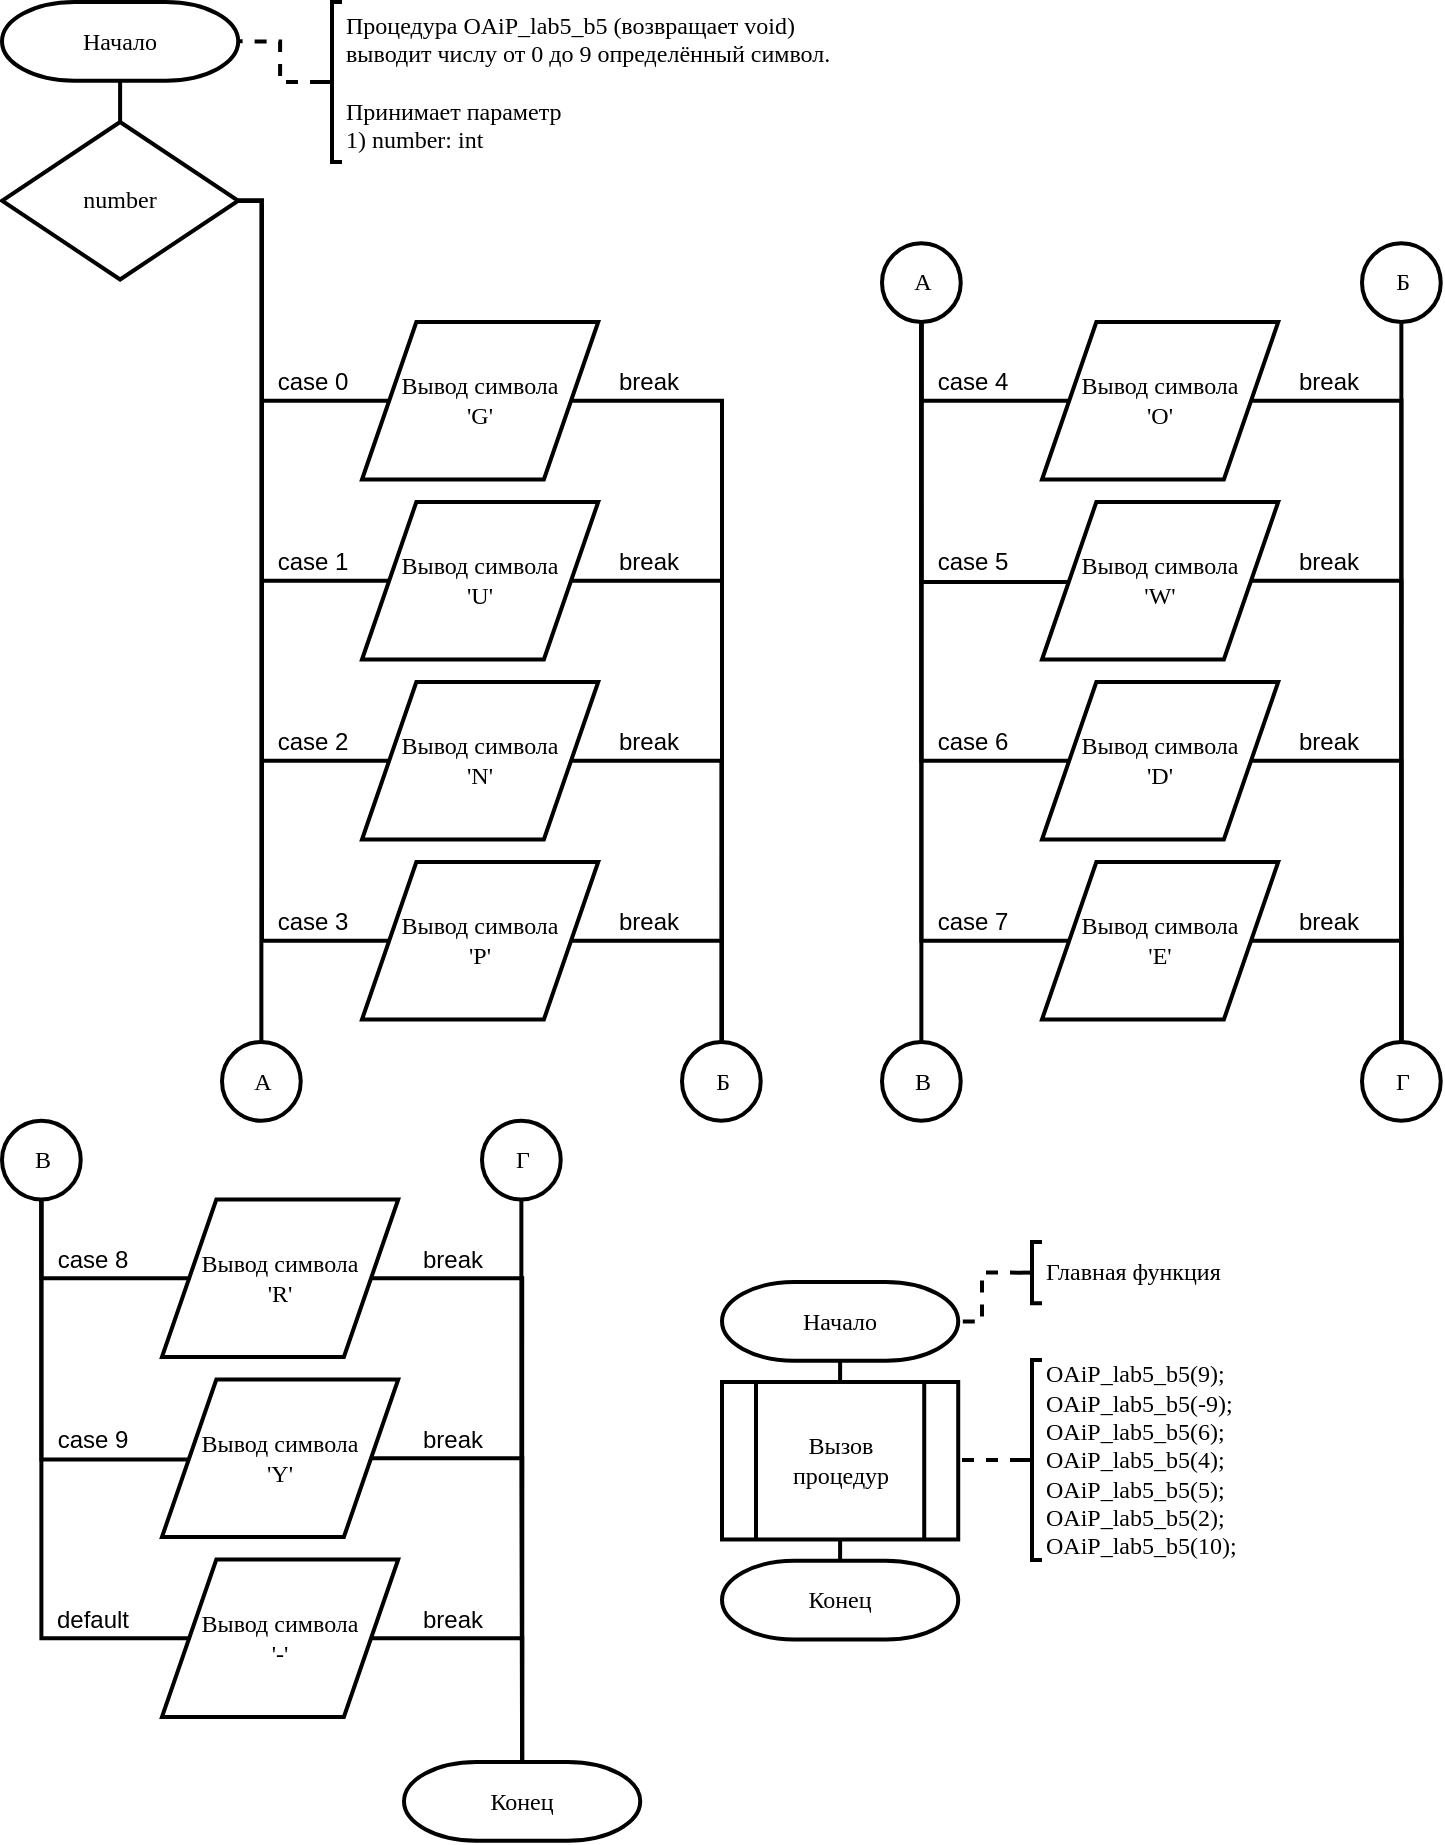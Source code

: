 <mxfile version="19.0.0" type="device"><diagram id="sMpQA-_yLX1ZqP5M6kf_" name="Page-1"><mxGraphModel dx="865" dy="541" grid="1" gridSize="10" guides="1" tooltips="1" connect="1" arrows="1" fold="1" page="1" pageScale="1" pageWidth="827" pageHeight="1169" math="0" shadow="0"><root><mxCell id="0"/><mxCell id="1" parent="0"/><mxCell id="YI2xJJaRxivppjxbq_mS-88" style="edgeStyle=orthogonalEdgeStyle;rounded=0;orthogonalLoop=1;jettySize=auto;html=1;exitX=0.5;exitY=1;exitDx=0;exitDy=0;exitPerimeter=0;entryX=0.5;entryY=0;entryDx=0;entryDy=0;entryPerimeter=0;endArrow=none;endFill=0;strokeWidth=2;" edge="1" parent="1" source="YI2xJJaRxivppjxbq_mS-1" target="YI2xJJaRxivppjxbq_mS-2"><mxGeometry relative="1" as="geometry"/></mxCell><mxCell id="YI2xJJaRxivppjxbq_mS-1" value="Начало" style="strokeWidth=2;html=1;shape=mxgraph.flowchart.terminator;whiteSpace=wrap;rounded=0;fontFamily=Times New Roman;fillColor=default;" vertex="1" parent="1"><mxGeometry x="40" y="40" width="118.11" height="39.37" as="geometry"/></mxCell><mxCell id="YI2xJJaRxivppjxbq_mS-18" style="edgeStyle=orthogonalEdgeStyle;rounded=0;orthogonalLoop=1;jettySize=auto;html=1;exitX=1;exitY=0.5;exitDx=0;exitDy=0;exitPerimeter=0;entryX=0;entryY=0.5;entryDx=0;entryDy=0;strokeWidth=2;endArrow=none;endFill=0;" edge="1" parent="1" source="YI2xJJaRxivppjxbq_mS-2" target="YI2xJJaRxivppjxbq_mS-3"><mxGeometry relative="1" as="geometry"><Array as="points"><mxPoint x="170" y="139"/><mxPoint x="170" y="239"/></Array></mxGeometry></mxCell><mxCell id="YI2xJJaRxivppjxbq_mS-19" style="edgeStyle=orthogonalEdgeStyle;rounded=0;orthogonalLoop=1;jettySize=auto;html=1;exitX=1;exitY=0.5;exitDx=0;exitDy=0;exitPerimeter=0;entryX=0;entryY=0.5;entryDx=0;entryDy=0;endArrow=none;endFill=0;strokeWidth=2;" edge="1" parent="1" source="YI2xJJaRxivppjxbq_mS-2" target="YI2xJJaRxivppjxbq_mS-4"><mxGeometry relative="1" as="geometry"><Array as="points"><mxPoint x="170" y="139"/><mxPoint x="170" y="329"/></Array></mxGeometry></mxCell><mxCell id="YI2xJJaRxivppjxbq_mS-20" style="edgeStyle=orthogonalEdgeStyle;rounded=0;orthogonalLoop=1;jettySize=auto;html=1;exitX=1;exitY=0.5;exitDx=0;exitDy=0;exitPerimeter=0;entryX=0;entryY=0.5;entryDx=0;entryDy=0;endArrow=none;endFill=0;strokeWidth=2;" edge="1" parent="1" source="YI2xJJaRxivppjxbq_mS-2" target="YI2xJJaRxivppjxbq_mS-5"><mxGeometry relative="1" as="geometry"><Array as="points"><mxPoint x="170" y="139"/><mxPoint x="170" y="419"/></Array></mxGeometry></mxCell><mxCell id="YI2xJJaRxivppjxbq_mS-21" style="edgeStyle=orthogonalEdgeStyle;rounded=0;orthogonalLoop=1;jettySize=auto;html=1;exitX=1;exitY=0.5;exitDx=0;exitDy=0;exitPerimeter=0;entryX=0;entryY=0.5;entryDx=0;entryDy=0;endArrow=none;endFill=0;strokeWidth=2;" edge="1" parent="1" source="YI2xJJaRxivppjxbq_mS-2" target="YI2xJJaRxivppjxbq_mS-6"><mxGeometry relative="1" as="geometry"><Array as="points"><mxPoint x="170" y="139"/><mxPoint x="170" y="509"/></Array></mxGeometry></mxCell><mxCell id="YI2xJJaRxivppjxbq_mS-28" style="edgeStyle=orthogonalEdgeStyle;rounded=0;orthogonalLoop=1;jettySize=auto;html=1;exitX=1;exitY=0.5;exitDx=0;exitDy=0;exitPerimeter=0;entryX=0.5;entryY=0;entryDx=0;entryDy=0;entryPerimeter=0;endArrow=none;endFill=0;strokeWidth=2;" edge="1" parent="1" source="YI2xJJaRxivppjxbq_mS-2" target="YI2xJJaRxivppjxbq_mS-27"><mxGeometry relative="1" as="geometry"><Array as="points"><mxPoint x="170" y="139"/></Array></mxGeometry></mxCell><mxCell id="YI2xJJaRxivppjxbq_mS-2" value="number" style="strokeWidth=2;html=1;shape=mxgraph.flowchart.decision;whiteSpace=wrap;rounded=0;fillColor=default;fontFamily=Times New Roman;" vertex="1" parent="1"><mxGeometry x="40" y="100" width="118.11" height="78.74" as="geometry"/></mxCell><mxCell id="YI2xJJaRxivppjxbq_mS-30" style="edgeStyle=orthogonalEdgeStyle;rounded=0;orthogonalLoop=1;jettySize=auto;html=1;exitX=1;exitY=0.5;exitDx=0;exitDy=0;entryX=0.5;entryY=0;entryDx=0;entryDy=0;entryPerimeter=0;endArrow=none;endFill=0;strokeWidth=2;" edge="1" parent="1" source="YI2xJJaRxivppjxbq_mS-3" target="YI2xJJaRxivppjxbq_mS-29"><mxGeometry relative="1" as="geometry"><Array as="points"><mxPoint x="400" y="239"/><mxPoint x="400" y="560"/></Array></mxGeometry></mxCell><mxCell id="YI2xJJaRxivppjxbq_mS-3" value="Вывод символа&lt;br&gt;'G'" style="shape=parallelogram;html=1;strokeWidth=2;perimeter=parallelogramPerimeter;whiteSpace=wrap;rounded=0;arcSize=12;size=0.23;fillColor=default;fontFamily=Times New Roman;" vertex="1" parent="1"><mxGeometry x="220" y="200" width="118.11" height="78.74" as="geometry"/></mxCell><mxCell id="YI2xJJaRxivppjxbq_mS-31" style="edgeStyle=orthogonalEdgeStyle;rounded=0;orthogonalLoop=1;jettySize=auto;html=1;exitX=1;exitY=0.5;exitDx=0;exitDy=0;entryX=0.5;entryY=0;entryDx=0;entryDy=0;entryPerimeter=0;endArrow=none;endFill=0;strokeWidth=2;" edge="1" parent="1" source="YI2xJJaRxivppjxbq_mS-4" target="YI2xJJaRxivppjxbq_mS-29"><mxGeometry relative="1" as="geometry"><Array as="points"><mxPoint x="400" y="329"/><mxPoint x="400" y="560"/></Array></mxGeometry></mxCell><mxCell id="YI2xJJaRxivppjxbq_mS-4" value="&lt;span style=&quot;&quot;&gt;Вывод символа&lt;/span&gt;&lt;br style=&quot;&quot;&gt;&lt;span style=&quot;&quot;&gt;'U'&lt;/span&gt;" style="shape=parallelogram;html=1;strokeWidth=2;perimeter=parallelogramPerimeter;whiteSpace=wrap;rounded=0;arcSize=12;size=0.23;fillColor=default;fontFamily=Times New Roman;" vertex="1" parent="1"><mxGeometry x="220" y="290" width="118.11" height="78.74" as="geometry"/></mxCell><mxCell id="YI2xJJaRxivppjxbq_mS-32" style="edgeStyle=orthogonalEdgeStyle;rounded=0;orthogonalLoop=1;jettySize=auto;html=1;exitX=1;exitY=0.5;exitDx=0;exitDy=0;entryX=0.5;entryY=0;entryDx=0;entryDy=0;entryPerimeter=0;endArrow=none;endFill=0;strokeWidth=2;" edge="1" parent="1" source="YI2xJJaRxivppjxbq_mS-5" target="YI2xJJaRxivppjxbq_mS-29"><mxGeometry relative="1" as="geometry"><Array as="points"><mxPoint x="400" y="419"/></Array></mxGeometry></mxCell><mxCell id="YI2xJJaRxivppjxbq_mS-5" value="&lt;span style=&quot;&quot;&gt;Вывод символа&lt;/span&gt;&lt;br style=&quot;&quot;&gt;&lt;span style=&quot;&quot;&gt;'N'&lt;/span&gt;" style="shape=parallelogram;html=1;strokeWidth=2;perimeter=parallelogramPerimeter;whiteSpace=wrap;rounded=0;arcSize=12;size=0.23;fillColor=default;fontFamily=Times New Roman;" vertex="1" parent="1"><mxGeometry x="220" y="380" width="118.11" height="78.74" as="geometry"/></mxCell><mxCell id="YI2xJJaRxivppjxbq_mS-33" style="edgeStyle=orthogonalEdgeStyle;rounded=0;orthogonalLoop=1;jettySize=auto;html=1;exitX=1;exitY=0.5;exitDx=0;exitDy=0;entryX=0.5;entryY=0;entryDx=0;entryDy=0;entryPerimeter=0;endArrow=none;endFill=0;strokeWidth=2;" edge="1" parent="1" source="YI2xJJaRxivppjxbq_mS-6" target="YI2xJJaRxivppjxbq_mS-29"><mxGeometry relative="1" as="geometry"><Array as="points"><mxPoint x="400" y="509"/><mxPoint x="400" y="560"/></Array></mxGeometry></mxCell><mxCell id="YI2xJJaRxivppjxbq_mS-6" value="&lt;span style=&quot;&quot;&gt;Вывод символа&lt;/span&gt;&lt;br style=&quot;&quot;&gt;&lt;span style=&quot;&quot;&gt;'P'&lt;/span&gt;" style="shape=parallelogram;html=1;strokeWidth=2;perimeter=parallelogramPerimeter;whiteSpace=wrap;rounded=0;arcSize=12;size=0.23;fillColor=default;fontFamily=Times New Roman;" vertex="1" parent="1"><mxGeometry x="220" y="470" width="118.11" height="78.74" as="geometry"/></mxCell><mxCell id="YI2xJJaRxivppjxbq_mS-47" style="edgeStyle=orthogonalEdgeStyle;rounded=0;orthogonalLoop=1;jettySize=auto;html=1;exitX=1;exitY=0.5;exitDx=0;exitDy=0;entryX=0.5;entryY=0;entryDx=0;entryDy=0;entryPerimeter=0;endArrow=none;endFill=0;strokeWidth=2;" edge="1" parent="1" source="YI2xJJaRxivppjxbq_mS-14" target="YI2xJJaRxivppjxbq_mS-41"><mxGeometry relative="1" as="geometry"/></mxCell><mxCell id="YI2xJJaRxivppjxbq_mS-14" value="&lt;span style=&quot;&quot;&gt;Вывод символа&lt;/span&gt;&lt;br style=&quot;&quot;&gt;&lt;span style=&quot;&quot;&gt;'O'&lt;/span&gt;" style="shape=parallelogram;html=1;strokeWidth=2;perimeter=parallelogramPerimeter;whiteSpace=wrap;rounded=0;arcSize=12;size=0.23;fillColor=default;fontFamily=Times New Roman;" vertex="1" parent="1"><mxGeometry x="560" y="200" width="118.11" height="78.74" as="geometry"/></mxCell><mxCell id="YI2xJJaRxivppjxbq_mS-48" style="edgeStyle=orthogonalEdgeStyle;rounded=0;orthogonalLoop=1;jettySize=auto;html=1;exitX=1;exitY=0.5;exitDx=0;exitDy=0;entryX=0.5;entryY=0;entryDx=0;entryDy=0;entryPerimeter=0;endArrow=none;endFill=0;strokeWidth=2;" edge="1" parent="1" source="YI2xJJaRxivppjxbq_mS-15" target="YI2xJJaRxivppjxbq_mS-41"><mxGeometry relative="1" as="geometry"/></mxCell><mxCell id="YI2xJJaRxivppjxbq_mS-15" value="&lt;span style=&quot;&quot;&gt;Вывод символа&lt;/span&gt;&lt;br style=&quot;&quot;&gt;&lt;span style=&quot;&quot;&gt;'W'&lt;/span&gt;" style="shape=parallelogram;html=1;strokeWidth=2;perimeter=parallelogramPerimeter;whiteSpace=wrap;rounded=0;arcSize=12;size=0.23;fillColor=default;fontFamily=Times New Roman;" vertex="1" parent="1"><mxGeometry x="560" y="290" width="118.11" height="78.74" as="geometry"/></mxCell><mxCell id="YI2xJJaRxivppjxbq_mS-49" style="edgeStyle=orthogonalEdgeStyle;rounded=0;orthogonalLoop=1;jettySize=auto;html=1;exitX=1;exitY=0.5;exitDx=0;exitDy=0;entryX=0.5;entryY=0;entryDx=0;entryDy=0;entryPerimeter=0;endArrow=none;endFill=0;strokeWidth=2;" edge="1" parent="1" source="YI2xJJaRxivppjxbq_mS-16" target="YI2xJJaRxivppjxbq_mS-41"><mxGeometry relative="1" as="geometry"/></mxCell><mxCell id="YI2xJJaRxivppjxbq_mS-16" value="&lt;span style=&quot;&quot;&gt;Вывод символа&lt;/span&gt;&lt;br style=&quot;&quot;&gt;&lt;span style=&quot;&quot;&gt;'D'&lt;/span&gt;" style="shape=parallelogram;html=1;strokeWidth=2;perimeter=parallelogramPerimeter;whiteSpace=wrap;rounded=0;arcSize=12;size=0.23;fillColor=default;fontFamily=Times New Roman;" vertex="1" parent="1"><mxGeometry x="560" y="380" width="118.11" height="78.74" as="geometry"/></mxCell><mxCell id="YI2xJJaRxivppjxbq_mS-50" style="edgeStyle=orthogonalEdgeStyle;rounded=0;orthogonalLoop=1;jettySize=auto;html=1;exitX=1;exitY=0.5;exitDx=0;exitDy=0;entryX=0.5;entryY=0;entryDx=0;entryDy=0;entryPerimeter=0;endArrow=none;endFill=0;strokeWidth=2;" edge="1" parent="1" source="YI2xJJaRxivppjxbq_mS-17" target="YI2xJJaRxivppjxbq_mS-41"><mxGeometry relative="1" as="geometry"/></mxCell><mxCell id="YI2xJJaRxivppjxbq_mS-17" value="&lt;span style=&quot;&quot;&gt;Вывод символа&lt;/span&gt;&lt;br style=&quot;&quot;&gt;&lt;span style=&quot;&quot;&gt;'E'&lt;/span&gt;" style="shape=parallelogram;html=1;strokeWidth=2;perimeter=parallelogramPerimeter;whiteSpace=wrap;rounded=0;arcSize=12;size=0.23;fillColor=default;fontFamily=Times New Roman;" vertex="1" parent="1"><mxGeometry x="560" y="470" width="118.11" height="78.74" as="geometry"/></mxCell><mxCell id="YI2xJJaRxivppjxbq_mS-22" value="case 0" style="text;html=1;align=center;verticalAlign=middle;resizable=0;points=[];autosize=1;strokeColor=none;fillColor=none;" vertex="1" parent="1"><mxGeometry x="170" y="220" width="50" height="20" as="geometry"/></mxCell><mxCell id="YI2xJJaRxivppjxbq_mS-23" value="case 1" style="text;html=1;align=center;verticalAlign=middle;resizable=0;points=[];autosize=1;strokeColor=none;fillColor=none;" vertex="1" parent="1"><mxGeometry x="170" y="310" width="50" height="20" as="geometry"/></mxCell><mxCell id="YI2xJJaRxivppjxbq_mS-25" value="case 2" style="text;html=1;align=center;verticalAlign=middle;resizable=0;points=[];autosize=1;strokeColor=none;fillColor=none;" vertex="1" parent="1"><mxGeometry x="170" y="400" width="50" height="20" as="geometry"/></mxCell><mxCell id="YI2xJJaRxivppjxbq_mS-26" value="case 3" style="text;html=1;align=center;verticalAlign=middle;resizable=0;points=[];autosize=1;strokeColor=none;fillColor=none;" vertex="1" parent="1"><mxGeometry x="170" y="490" width="50" height="20" as="geometry"/></mxCell><mxCell id="YI2xJJaRxivppjxbq_mS-27" value="A" style="verticalLabelPosition=middle;verticalAlign=middle;html=1;shape=mxgraph.flowchart.on-page_reference;rounded=0;fontFamily=Times New Roman;fillColor=default;strokeWidth=2;labelPosition=center;align=center;" vertex="1" parent="1"><mxGeometry x="150" y="560" width="39.37" height="39.37" as="geometry"/></mxCell><mxCell id="YI2xJJaRxivppjxbq_mS-29" value="Б" style="verticalLabelPosition=middle;verticalAlign=middle;html=1;shape=mxgraph.flowchart.on-page_reference;rounded=0;fontFamily=Times New Roman;fillColor=default;strokeWidth=2;labelPosition=center;align=center;" vertex="1" parent="1"><mxGeometry x="380" y="560" width="39.37" height="39.37" as="geometry"/></mxCell><mxCell id="YI2xJJaRxivppjxbq_mS-34" value="break" style="text;html=1;align=center;verticalAlign=middle;resizable=0;points=[];autosize=1;strokeColor=none;fillColor=none;" vertex="1" parent="1"><mxGeometry x="338.11" y="220" width="50" height="20" as="geometry"/></mxCell><mxCell id="YI2xJJaRxivppjxbq_mS-35" value="break" style="text;html=1;align=center;verticalAlign=middle;resizable=0;points=[];autosize=1;strokeColor=none;fillColor=none;" vertex="1" parent="1"><mxGeometry x="338.11" y="310" width="50" height="20" as="geometry"/></mxCell><mxCell id="YI2xJJaRxivppjxbq_mS-36" value="break" style="text;html=1;align=center;verticalAlign=middle;resizable=0;points=[];autosize=1;strokeColor=none;fillColor=none;" vertex="1" parent="1"><mxGeometry x="338.11" y="400" width="50" height="20" as="geometry"/></mxCell><mxCell id="YI2xJJaRxivppjxbq_mS-37" value="break" style="text;html=1;align=center;verticalAlign=middle;resizable=0;points=[];autosize=1;strokeColor=none;fillColor=none;" vertex="1" parent="1"><mxGeometry x="338.11" y="490" width="50" height="20" as="geometry"/></mxCell><mxCell id="YI2xJJaRxivppjxbq_mS-42" style="edgeStyle=orthogonalEdgeStyle;rounded=0;orthogonalLoop=1;jettySize=auto;html=1;exitX=0.5;exitY=1;exitDx=0;exitDy=0;exitPerimeter=0;entryX=0;entryY=0.5;entryDx=0;entryDy=0;endArrow=none;endFill=0;strokeWidth=2;" edge="1" parent="1" source="YI2xJJaRxivppjxbq_mS-38" target="YI2xJJaRxivppjxbq_mS-14"><mxGeometry relative="1" as="geometry"/></mxCell><mxCell id="YI2xJJaRxivppjxbq_mS-43" style="edgeStyle=orthogonalEdgeStyle;rounded=0;orthogonalLoop=1;jettySize=auto;html=1;exitX=0.5;exitY=1;exitDx=0;exitDy=0;exitPerimeter=0;entryX=0;entryY=0.5;entryDx=0;entryDy=0;endArrow=none;endFill=0;strokeWidth=2;" edge="1" parent="1" source="YI2xJJaRxivppjxbq_mS-38" target="YI2xJJaRxivppjxbq_mS-15"><mxGeometry relative="1" as="geometry"><Array as="points"><mxPoint x="500" y="330"/><mxPoint x="574" y="330"/></Array></mxGeometry></mxCell><mxCell id="YI2xJJaRxivppjxbq_mS-44" style="edgeStyle=orthogonalEdgeStyle;rounded=0;orthogonalLoop=1;jettySize=auto;html=1;exitX=0.5;exitY=1;exitDx=0;exitDy=0;exitPerimeter=0;entryX=0;entryY=0.5;entryDx=0;entryDy=0;endArrow=none;endFill=0;strokeWidth=2;" edge="1" parent="1" source="YI2xJJaRxivppjxbq_mS-38" target="YI2xJJaRxivppjxbq_mS-16"><mxGeometry relative="1" as="geometry"><Array as="points"><mxPoint x="500" y="419"/></Array></mxGeometry></mxCell><mxCell id="YI2xJJaRxivppjxbq_mS-45" style="edgeStyle=orthogonalEdgeStyle;rounded=0;orthogonalLoop=1;jettySize=auto;html=1;exitX=0.5;exitY=1;exitDx=0;exitDy=0;exitPerimeter=0;entryX=0;entryY=0.5;entryDx=0;entryDy=0;endArrow=none;endFill=0;strokeWidth=2;" edge="1" parent="1" source="YI2xJJaRxivppjxbq_mS-38" target="YI2xJJaRxivppjxbq_mS-17"><mxGeometry relative="1" as="geometry"><Array as="points"><mxPoint x="500" y="509"/></Array></mxGeometry></mxCell><mxCell id="YI2xJJaRxivppjxbq_mS-46" style="edgeStyle=orthogonalEdgeStyle;rounded=0;orthogonalLoop=1;jettySize=auto;html=1;exitX=0.5;exitY=1;exitDx=0;exitDy=0;exitPerimeter=0;entryX=0.5;entryY=0;entryDx=0;entryDy=0;entryPerimeter=0;endArrow=none;endFill=0;strokeWidth=2;" edge="1" parent="1" source="YI2xJJaRxivppjxbq_mS-38" target="YI2xJJaRxivppjxbq_mS-40"><mxGeometry relative="1" as="geometry"/></mxCell><mxCell id="YI2xJJaRxivppjxbq_mS-38" value="A" style="verticalLabelPosition=middle;verticalAlign=middle;html=1;shape=mxgraph.flowchart.on-page_reference;rounded=0;fontFamily=Times New Roman;fillColor=default;strokeWidth=2;labelPosition=center;align=center;" vertex="1" parent="1"><mxGeometry x="480" y="160.63" width="39.37" height="39.37" as="geometry"/></mxCell><mxCell id="YI2xJJaRxivppjxbq_mS-51" style="edgeStyle=orthogonalEdgeStyle;rounded=0;orthogonalLoop=1;jettySize=auto;html=1;exitX=0.5;exitY=1;exitDx=0;exitDy=0;exitPerimeter=0;entryX=0.5;entryY=0;entryDx=0;entryDy=0;entryPerimeter=0;endArrow=none;endFill=0;strokeWidth=2;" edge="1" parent="1" source="YI2xJJaRxivppjxbq_mS-39" target="YI2xJJaRxivppjxbq_mS-41"><mxGeometry relative="1" as="geometry"/></mxCell><mxCell id="YI2xJJaRxivppjxbq_mS-39" value="Б" style="verticalLabelPosition=middle;verticalAlign=middle;html=1;shape=mxgraph.flowchart.on-page_reference;rounded=0;fontFamily=Times New Roman;fillColor=default;strokeWidth=2;labelPosition=center;align=center;" vertex="1" parent="1"><mxGeometry x="720" y="160.63" width="39.37" height="39.37" as="geometry"/></mxCell><mxCell id="YI2xJJaRxivppjxbq_mS-40" value="В" style="verticalLabelPosition=middle;verticalAlign=middle;html=1;shape=mxgraph.flowchart.on-page_reference;rounded=0;fontFamily=Times New Roman;fillColor=default;strokeWidth=2;labelPosition=center;align=center;" vertex="1" parent="1"><mxGeometry x="480" y="560" width="39.37" height="39.37" as="geometry"/></mxCell><mxCell id="YI2xJJaRxivppjxbq_mS-41" value="Г" style="verticalLabelPosition=middle;verticalAlign=middle;html=1;shape=mxgraph.flowchart.on-page_reference;rounded=0;fontFamily=Times New Roman;fillColor=default;strokeWidth=2;labelPosition=center;align=center;" vertex="1" parent="1"><mxGeometry x="720" y="560" width="39.37" height="39.37" as="geometry"/></mxCell><mxCell id="YI2xJJaRxivppjxbq_mS-52" value="case 4" style="text;html=1;align=center;verticalAlign=middle;resizable=0;points=[];autosize=1;strokeColor=none;fillColor=none;" vertex="1" parent="1"><mxGeometry x="500" y="220" width="50" height="20" as="geometry"/></mxCell><mxCell id="YI2xJJaRxivppjxbq_mS-53" value="case 5" style="text;html=1;align=center;verticalAlign=middle;resizable=0;points=[];autosize=1;strokeColor=none;fillColor=none;" vertex="1" parent="1"><mxGeometry x="500" y="310" width="50" height="20" as="geometry"/></mxCell><mxCell id="YI2xJJaRxivppjxbq_mS-54" value="case 6" style="text;html=1;align=center;verticalAlign=middle;resizable=0;points=[];autosize=1;strokeColor=none;fillColor=none;" vertex="1" parent="1"><mxGeometry x="500" y="400" width="50" height="20" as="geometry"/></mxCell><mxCell id="YI2xJJaRxivppjxbq_mS-55" value="case 7" style="text;html=1;align=center;verticalAlign=middle;resizable=0;points=[];autosize=1;strokeColor=none;fillColor=none;" vertex="1" parent="1"><mxGeometry x="500" y="490" width="50" height="20" as="geometry"/></mxCell><mxCell id="YI2xJJaRxivppjxbq_mS-84" style="edgeStyle=orthogonalEdgeStyle;rounded=0;orthogonalLoop=1;jettySize=auto;html=1;exitX=1;exitY=0.5;exitDx=0;exitDy=0;entryX=0.5;entryY=0;entryDx=0;entryDy=0;entryPerimeter=0;endArrow=none;endFill=0;strokeWidth=2;" edge="1" parent="1" source="YI2xJJaRxivppjxbq_mS-57" target="YI2xJJaRxivppjxbq_mS-83"><mxGeometry relative="1" as="geometry"/></mxCell><mxCell id="YI2xJJaRxivppjxbq_mS-57" value="&lt;span style=&quot;&quot;&gt;Вывод символа&lt;/span&gt;&lt;br style=&quot;&quot;&gt;&lt;span style=&quot;&quot;&gt;'R'&lt;/span&gt;" style="shape=parallelogram;html=1;strokeWidth=2;perimeter=parallelogramPerimeter;whiteSpace=wrap;rounded=0;arcSize=12;size=0.23;fillColor=default;fontFamily=Times New Roman;" vertex="1" parent="1"><mxGeometry x="120" y="638.74" width="118.11" height="78.74" as="geometry"/></mxCell><mxCell id="YI2xJJaRxivppjxbq_mS-85" style="edgeStyle=orthogonalEdgeStyle;rounded=0;orthogonalLoop=1;jettySize=auto;html=1;exitX=1;exitY=0.5;exitDx=0;exitDy=0;entryX=0.5;entryY=0;entryDx=0;entryDy=0;entryPerimeter=0;endArrow=none;endFill=0;strokeWidth=2;" edge="1" parent="1" source="YI2xJJaRxivppjxbq_mS-59" target="YI2xJJaRxivppjxbq_mS-83"><mxGeometry relative="1" as="geometry"/></mxCell><mxCell id="YI2xJJaRxivppjxbq_mS-59" value="&lt;span style=&quot;&quot;&gt;Вывод символа&lt;/span&gt;&lt;br style=&quot;&quot;&gt;&lt;span style=&quot;&quot;&gt;'Y'&lt;/span&gt;" style="shape=parallelogram;html=1;strokeWidth=2;perimeter=parallelogramPerimeter;whiteSpace=wrap;rounded=0;arcSize=12;size=0.23;fillColor=default;fontFamily=Times New Roman;" vertex="1" parent="1"><mxGeometry x="120" y="728.74" width="118.11" height="78.74" as="geometry"/></mxCell><mxCell id="YI2xJJaRxivppjxbq_mS-86" style="edgeStyle=orthogonalEdgeStyle;rounded=0;orthogonalLoop=1;jettySize=auto;html=1;exitX=1;exitY=0.5;exitDx=0;exitDy=0;entryX=0.5;entryY=0;entryDx=0;entryDy=0;entryPerimeter=0;endArrow=none;endFill=0;strokeWidth=2;" edge="1" parent="1" source="YI2xJJaRxivppjxbq_mS-61" target="YI2xJJaRxivppjxbq_mS-83"><mxGeometry relative="1" as="geometry"/></mxCell><mxCell id="YI2xJJaRxivppjxbq_mS-61" value="&lt;span style=&quot;&quot;&gt;Вывод символа&lt;/span&gt;&lt;br style=&quot;&quot;&gt;&lt;span style=&quot;&quot;&gt;'-'&lt;/span&gt;" style="shape=parallelogram;html=1;strokeWidth=2;perimeter=parallelogramPerimeter;whiteSpace=wrap;rounded=0;arcSize=12;size=0.23;fillColor=default;fontFamily=Times New Roman;" vertex="1" parent="1"><mxGeometry x="120" y="818.74" width="118.11" height="78.74" as="geometry"/></mxCell><mxCell id="YI2xJJaRxivppjxbq_mS-64" style="edgeStyle=orthogonalEdgeStyle;rounded=0;orthogonalLoop=1;jettySize=auto;html=1;exitX=0.5;exitY=1;exitDx=0;exitDy=0;exitPerimeter=0;entryX=0;entryY=0.5;entryDx=0;entryDy=0;endArrow=none;endFill=0;strokeWidth=2;" edge="1" parent="1" source="YI2xJJaRxivppjxbq_mS-69" target="YI2xJJaRxivppjxbq_mS-57"><mxGeometry relative="1" as="geometry"/></mxCell><mxCell id="YI2xJJaRxivppjxbq_mS-65" style="edgeStyle=orthogonalEdgeStyle;rounded=0;orthogonalLoop=1;jettySize=auto;html=1;exitX=0.5;exitY=1;exitDx=0;exitDy=0;exitPerimeter=0;entryX=0;entryY=0.5;entryDx=0;entryDy=0;endArrow=none;endFill=0;strokeWidth=2;" edge="1" parent="1" source="YI2xJJaRxivppjxbq_mS-69" target="YI2xJJaRxivppjxbq_mS-59"><mxGeometry relative="1" as="geometry"><Array as="points"><mxPoint x="60.0" y="768.74"/><mxPoint x="134" y="768.74"/></Array></mxGeometry></mxCell><mxCell id="YI2xJJaRxivppjxbq_mS-66" style="edgeStyle=orthogonalEdgeStyle;rounded=0;orthogonalLoop=1;jettySize=auto;html=1;exitX=0.5;exitY=1;exitDx=0;exitDy=0;exitPerimeter=0;entryX=0;entryY=0.5;entryDx=0;entryDy=0;endArrow=none;endFill=0;strokeWidth=2;" edge="1" parent="1" source="YI2xJJaRxivppjxbq_mS-69" target="YI2xJJaRxivppjxbq_mS-61"><mxGeometry relative="1" as="geometry"><Array as="points"><mxPoint x="60.0" y="857.74"/></Array></mxGeometry></mxCell><mxCell id="YI2xJJaRxivppjxbq_mS-69" value="В" style="verticalLabelPosition=middle;verticalAlign=middle;html=1;shape=mxgraph.flowchart.on-page_reference;rounded=0;fontFamily=Times New Roman;fillColor=default;strokeWidth=2;labelPosition=center;align=center;" vertex="1" parent="1"><mxGeometry x="40.0" y="599.37" width="39.37" height="39.37" as="geometry"/></mxCell><mxCell id="YI2xJJaRxivppjxbq_mS-87" style="edgeStyle=orthogonalEdgeStyle;rounded=0;orthogonalLoop=1;jettySize=auto;html=1;exitX=0.5;exitY=1;exitDx=0;exitDy=0;exitPerimeter=0;entryX=0.5;entryY=0;entryDx=0;entryDy=0;entryPerimeter=0;endArrow=none;endFill=0;strokeWidth=2;" edge="1" parent="1" source="YI2xJJaRxivppjxbq_mS-71" target="YI2xJJaRxivppjxbq_mS-83"><mxGeometry relative="1" as="geometry"/></mxCell><mxCell id="YI2xJJaRxivppjxbq_mS-71" value="Г" style="verticalLabelPosition=middle;verticalAlign=middle;html=1;shape=mxgraph.flowchart.on-page_reference;rounded=0;fontFamily=Times New Roman;fillColor=default;strokeWidth=2;labelPosition=center;align=center;" vertex="1" parent="1"><mxGeometry x="280" y="599.37" width="39.37" height="39.37" as="geometry"/></mxCell><mxCell id="YI2xJJaRxivppjxbq_mS-74" value="case 8" style="text;html=1;align=center;verticalAlign=middle;resizable=0;points=[];autosize=1;strokeColor=none;fillColor=none;" vertex="1" parent="1"><mxGeometry x="60.0" y="658.74" width="50" height="20" as="geometry"/></mxCell><mxCell id="YI2xJJaRxivppjxbq_mS-75" value="case 9" style="text;html=1;align=center;verticalAlign=middle;resizable=0;points=[];autosize=1;strokeColor=none;fillColor=none;" vertex="1" parent="1"><mxGeometry x="60.0" y="748.74" width="50" height="20" as="geometry"/></mxCell><mxCell id="YI2xJJaRxivppjxbq_mS-76" value="default" style="text;html=1;align=center;verticalAlign=middle;resizable=0;points=[];autosize=1;strokeColor=none;fillColor=none;" vertex="1" parent="1"><mxGeometry x="60.0" y="838.74" width="50" height="20" as="geometry"/></mxCell><mxCell id="YI2xJJaRxivppjxbq_mS-78" value="break" style="text;html=1;align=center;verticalAlign=middle;resizable=0;points=[];autosize=1;strokeColor=none;fillColor=none;" vertex="1" parent="1"><mxGeometry x="240" y="658.74" width="50" height="20" as="geometry"/></mxCell><mxCell id="YI2xJJaRxivppjxbq_mS-79" value="break" style="text;html=1;align=center;verticalAlign=middle;resizable=0;points=[];autosize=1;strokeColor=none;fillColor=none;" vertex="1" parent="1"><mxGeometry x="240" y="748.74" width="50" height="20" as="geometry"/></mxCell><mxCell id="YI2xJJaRxivppjxbq_mS-80" value="break" style="text;html=1;align=center;verticalAlign=middle;resizable=0;points=[];autosize=1;strokeColor=none;fillColor=none;" vertex="1" parent="1"><mxGeometry x="240" y="838.74" width="50" height="20" as="geometry"/></mxCell><mxCell id="YI2xJJaRxivppjxbq_mS-83" value="Конец" style="strokeWidth=2;html=1;shape=mxgraph.flowchart.terminator;whiteSpace=wrap;rounded=0;fontFamily=Times New Roman;fillColor=default;" vertex="1" parent="1"><mxGeometry x="241" y="920" width="118.11" height="39.37" as="geometry"/></mxCell><mxCell id="YI2xJJaRxivppjxbq_mS-93" style="edgeStyle=orthogonalEdgeStyle;rounded=0;orthogonalLoop=1;jettySize=auto;html=1;exitX=0.5;exitY=1;exitDx=0;exitDy=0;exitPerimeter=0;entryX=0.5;entryY=0;entryDx=0;entryDy=0;endArrow=none;endFill=0;strokeWidth=2;" edge="1" parent="1" source="YI2xJJaRxivppjxbq_mS-89" target="YI2xJJaRxivppjxbq_mS-90"><mxGeometry relative="1" as="geometry"/></mxCell><mxCell id="YI2xJJaRxivppjxbq_mS-89" value="Начало" style="strokeWidth=2;html=1;shape=mxgraph.flowchart.terminator;whiteSpace=wrap;rounded=0;fontFamily=Times New Roman;fillColor=default;" vertex="1" parent="1"><mxGeometry x="400" y="680" width="118.11" height="39.37" as="geometry"/></mxCell><mxCell id="YI2xJJaRxivppjxbq_mS-94" style="edgeStyle=orthogonalEdgeStyle;rounded=0;orthogonalLoop=1;jettySize=auto;html=1;exitX=0.5;exitY=1;exitDx=0;exitDy=0;entryX=0.5;entryY=0;entryDx=0;entryDy=0;entryPerimeter=0;endArrow=none;endFill=0;strokeWidth=2;" edge="1" parent="1" source="YI2xJJaRxivppjxbq_mS-90" target="YI2xJJaRxivppjxbq_mS-91"><mxGeometry relative="1" as="geometry"/></mxCell><mxCell id="YI2xJJaRxivppjxbq_mS-90" value="Вызов процедур" style="verticalLabelPosition=middle;verticalAlign=middle;html=1;shape=process;whiteSpace=wrap;rounded=0;size=0.14;arcSize=6;fontFamily=Times New Roman;strokeWidth=2;fillColor=default;fontSize=12;labelPosition=center;align=center;strokeColor=default;" vertex="1" parent="1"><mxGeometry x="400" y="730" width="118.11" height="78.74" as="geometry"/></mxCell><mxCell id="YI2xJJaRxivppjxbq_mS-91" value="Конец" style="strokeWidth=2;html=1;shape=mxgraph.flowchart.terminator;whiteSpace=wrap;rounded=0;fontFamily=Times New Roman;fillColor=default;" vertex="1" parent="1"><mxGeometry x="400" y="819.37" width="118.11" height="39.37" as="geometry"/></mxCell><mxCell id="YI2xJJaRxivppjxbq_mS-95" style="edgeStyle=orthogonalEdgeStyle;rounded=0;orthogonalLoop=1;jettySize=auto;html=1;exitX=0;exitY=0.5;exitDx=0;exitDy=0;exitPerimeter=0;entryX=1;entryY=0.5;entryDx=0;entryDy=0;endArrow=none;endFill=0;strokeWidth=2;dashed=1;" edge="1" parent="1" source="YI2xJJaRxivppjxbq_mS-92" target="YI2xJJaRxivppjxbq_mS-90"><mxGeometry relative="1" as="geometry"/></mxCell><mxCell id="YI2xJJaRxivppjxbq_mS-92" value="&lt;div&gt;OAiP_lab5_b5(9);&lt;/div&gt;&lt;div&gt;OAiP_lab5_b5(-9);&lt;/div&gt;&lt;div&gt;OAiP_lab5_b5(6);&lt;/div&gt;&lt;div&gt;OAiP_lab5_b5(4);&lt;/div&gt;&lt;div&gt;OAiP_lab5_b5(5);&lt;/div&gt;&lt;div&gt;OAiP_lab5_b5(2);&lt;/div&gt;&lt;div&gt;OAiP_lab5_b5(10);&lt;/div&gt;" style="strokeWidth=2;html=1;shape=mxgraph.flowchart.annotation_2;align=left;labelPosition=right;pointerEvents=1;rounded=0;fontFamily=Times New Roman;fillColor=none;" vertex="1" parent="1"><mxGeometry x="550" y="719" width="10" height="100" as="geometry"/></mxCell><mxCell id="YI2xJJaRxivppjxbq_mS-97" style="edgeStyle=orthogonalEdgeStyle;rounded=0;orthogonalLoop=1;jettySize=auto;html=1;exitX=0;exitY=0.5;exitDx=0;exitDy=0;exitPerimeter=0;entryX=1;entryY=0.5;entryDx=0;entryDy=0;entryPerimeter=0;dashed=1;endArrow=none;endFill=0;strokeWidth=2;" edge="1" parent="1" source="YI2xJJaRxivppjxbq_mS-96" target="YI2xJJaRxivppjxbq_mS-89"><mxGeometry relative="1" as="geometry"/></mxCell><mxCell id="YI2xJJaRxivppjxbq_mS-96" value="Главная функция" style="strokeWidth=2;html=1;shape=mxgraph.flowchart.annotation_2;align=left;labelPosition=right;pointerEvents=1;rounded=0;fontFamily=Times New Roman;fillColor=none;" vertex="1" parent="1"><mxGeometry x="550" y="660" width="10" height="30.63" as="geometry"/></mxCell><mxCell id="YI2xJJaRxivppjxbq_mS-99" style="edgeStyle=orthogonalEdgeStyle;rounded=0;orthogonalLoop=1;jettySize=auto;html=1;exitX=0;exitY=0.5;exitDx=0;exitDy=0;exitPerimeter=0;entryX=1;entryY=0.5;entryDx=0;entryDy=0;entryPerimeter=0;dashed=1;endArrow=none;endFill=0;strokeWidth=2;" edge="1" parent="1" source="YI2xJJaRxivppjxbq_mS-98" target="YI2xJJaRxivppjxbq_mS-1"><mxGeometry relative="1" as="geometry"/></mxCell><mxCell id="YI2xJJaRxivppjxbq_mS-98" value="Процедура OAiP_lab5_b5 (возвращает void)&lt;br&gt;выводит числу от 0 до 9 определённый символ.&lt;br&gt;&lt;br&gt;Принимает параметр&lt;br&gt;1) number: int" style="strokeWidth=2;html=1;shape=mxgraph.flowchart.annotation_2;align=left;labelPosition=right;pointerEvents=1;rounded=0;fontFamily=Times New Roman;fillColor=none;" vertex="1" parent="1"><mxGeometry x="200" y="40" width="10" height="80" as="geometry"/></mxCell><mxCell id="YI2xJJaRxivppjxbq_mS-100" value="break" style="text;html=1;align=center;verticalAlign=middle;resizable=0;points=[];autosize=1;strokeColor=none;fillColor=none;" vertex="1" parent="1"><mxGeometry x="678.11" y="220" width="50" height="20" as="geometry"/></mxCell><mxCell id="YI2xJJaRxivppjxbq_mS-101" value="break" style="text;html=1;align=center;verticalAlign=middle;resizable=0;points=[];autosize=1;strokeColor=none;fillColor=none;" vertex="1" parent="1"><mxGeometry x="678.11" y="310" width="50" height="20" as="geometry"/></mxCell><mxCell id="YI2xJJaRxivppjxbq_mS-102" value="break" style="text;html=1;align=center;verticalAlign=middle;resizable=0;points=[];autosize=1;strokeColor=none;fillColor=none;" vertex="1" parent="1"><mxGeometry x="678.11" y="400" width="50" height="20" as="geometry"/></mxCell><mxCell id="YI2xJJaRxivppjxbq_mS-103" value="break" style="text;html=1;align=center;verticalAlign=middle;resizable=0;points=[];autosize=1;strokeColor=none;fillColor=none;" vertex="1" parent="1"><mxGeometry x="678.11" y="490" width="50" height="20" as="geometry"/></mxCell></root></mxGraphModel></diagram></mxfile>